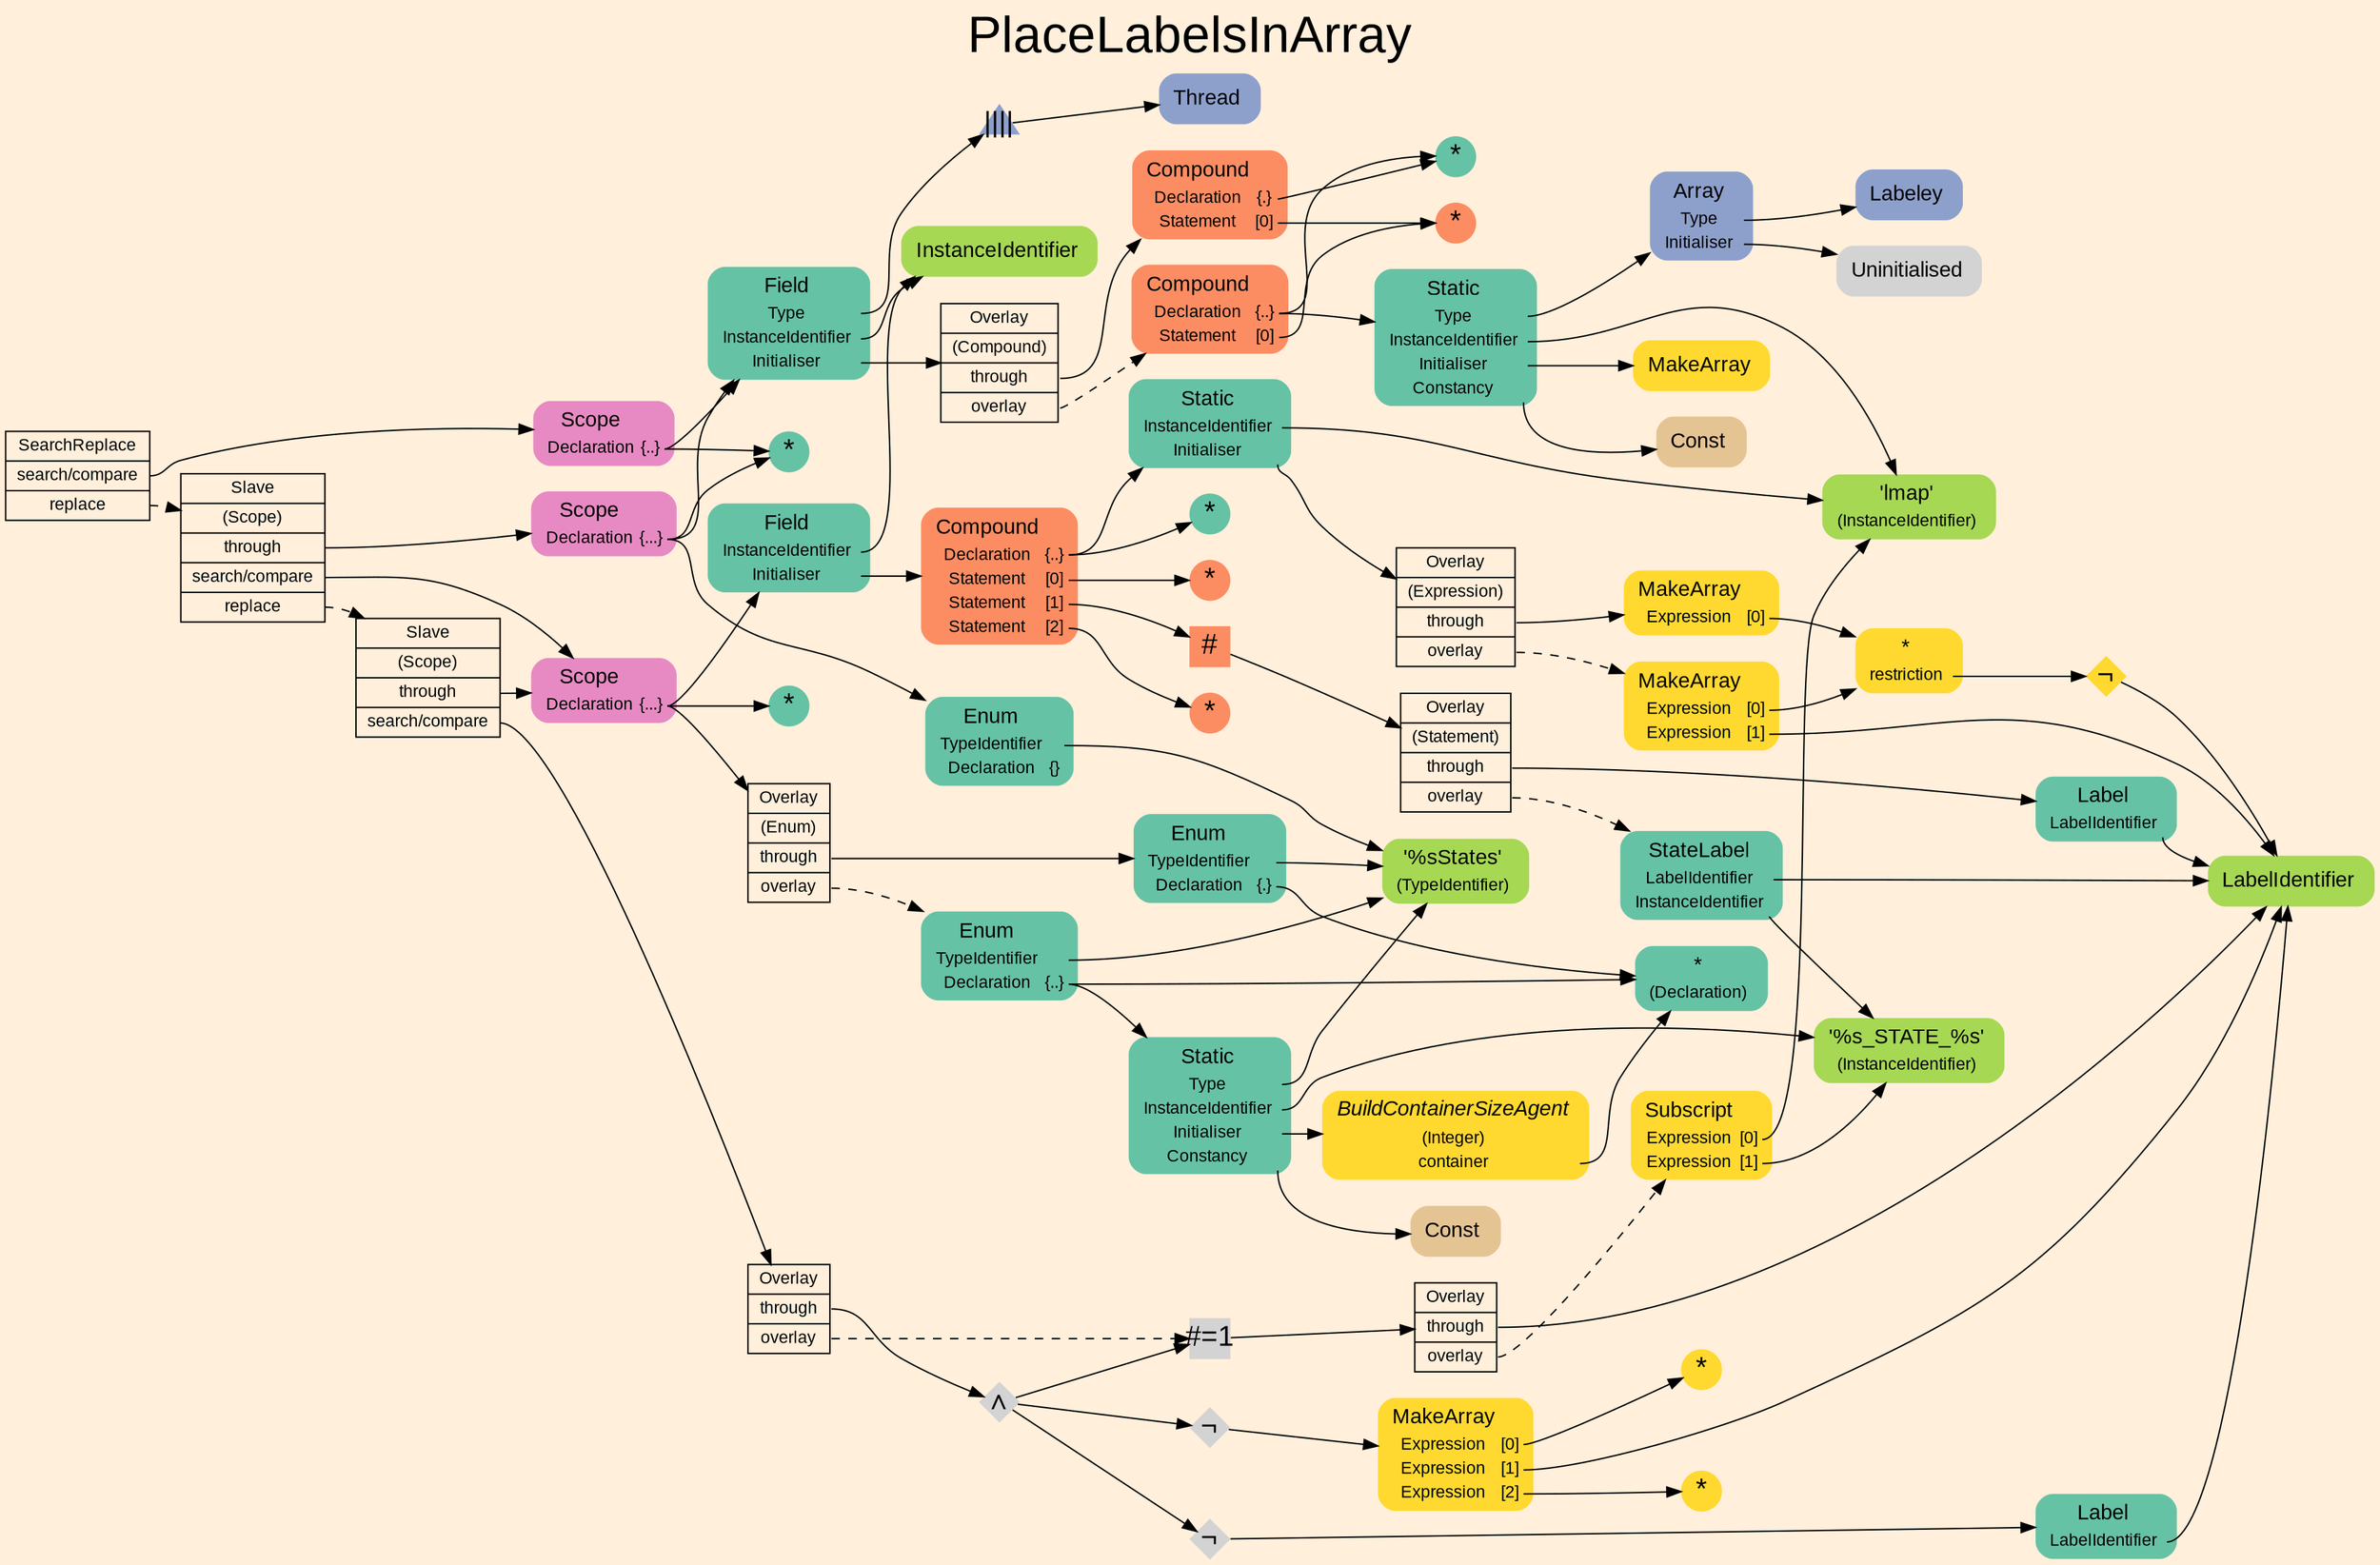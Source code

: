 digraph "PlaceLabelsInArray" {
label = "PlaceLabelsInArray"
labelloc = t
fontsize = "36"
graph [
    rankdir = "LR"
    ranksep = 0.3
    bgcolor = antiquewhite1
    color = black
    fontcolor = black
    fontname = "Arial"
];
node [
    fontname = "Arial"
];
edge [
    fontname = "Arial"
];

// -------------------- transformation figure --------------------
"CR#B-4-58" [
    // -------- block CR#B-4-58 ----------
    shape = "record"
    fillcolor = antiquewhite1
    label = "<fixed> SearchReplace | <port0> search/compare | <port1> replace"
    style = "filled"
    fontsize = "12"
    color = black
    fontcolor = black
];

"#B-2-1128" [
    // -------- block #B-2-1128 ----------
    shape = "plaintext"
    fillcolor = "/set28/4"
    label = <<TABLE BORDER="0" CELLBORDER="0" CELLSPACING="0">
     <TR><TD><FONT POINT-SIZE="15.0">Scope</FONT></TD><TD></TD></TR>
     <TR><TD>Declaration</TD><TD PORT="port0">{..}</TD></TR>
    </TABLE>>
    style = "rounded,filled"
    fontsize = "12"
];

"#B-2-1136" [
    // -------- block #B-2-1136 ----------
    shape = "circle"
    fillcolor = "/set28/1"
    label = <*>
    style = "filled"
    fontsize = "20"
    penwidth = 0.0
    fixedsize = true
    width = 0.4
    height = 0.4
];

"#B-2-1131" [
    // -------- block #B-2-1131 ----------
    shape = "plaintext"
    fillcolor = "/set28/1"
    label = <<TABLE BORDER="0" CELLBORDER="0" CELLSPACING="0">
     <TR><TD><FONT POINT-SIZE="15.0">Field</FONT></TD><TD></TD></TR>
     <TR><TD>Type</TD><TD PORT="port0"></TD></TR>
     <TR><TD>InstanceIdentifier</TD><TD PORT="port1"></TD></TR>
     <TR><TD>Initialiser</TD><TD PORT="port2"></TD></TR>
    </TABLE>>
    style = "rounded,filled"
    fontsize = "12"
];

"#B-2-1130" [
    // -------- block #B-2-1130 ----------
    shape = "triangle"
    fillcolor = "/set28/3"
    label = <||||>
    style = "filled"
    fontsize = "20"
    penwidth = 0.0
    fixedsize = true
    width = 0.4
    height = 0.4
];

"#B-2-1134" [
    // -------- block #B-2-1134 ----------
    shape = "plaintext"
    fillcolor = "/set28/3"
    label = <<TABLE BORDER="0" CELLBORDER="0" CELLSPACING="0">
     <TR><TD><FONT POINT-SIZE="15.0">Thread</FONT></TD><TD></TD></TR>
    </TABLE>>
    style = "rounded,filled"
    fontsize = "12"
];

"#B-2-1133" [
    // -------- block #B-2-1133 ----------
    shape = "plaintext"
    fillcolor = "/set28/5"
    label = <<TABLE BORDER="0" CELLBORDER="0" CELLSPACING="0">
     <TR><TD><FONT POINT-SIZE="15.0">InstanceIdentifier</FONT></TD><TD></TD></TR>
    </TABLE>>
    style = "rounded,filled"
    fontsize = "12"
];

"#B-2-1202" [
    // -------- block #B-2-1202 ----------
    shape = "record"
    fillcolor = antiquewhite1
    label = "<fixed> Overlay | <port0> (Compound) | <port1> through | <port2> overlay"
    style = "filled"
    fontsize = "12"
    color = black
    fontcolor = black
];

"#B-2-1199" [
    // -------- block #B-2-1199 ----------
    shape = "plaintext"
    fillcolor = "/set28/2"
    label = <<TABLE BORDER="0" CELLBORDER="0" CELLSPACING="0">
     <TR><TD><FONT POINT-SIZE="15.0">Compound</FONT></TD><TD></TD></TR>
     <TR><TD>Declaration</TD><TD PORT="port0">{.}</TD></TR>
     <TR><TD>Statement</TD><TD PORT="port1">[0]</TD></TR>
    </TABLE>>
    style = "rounded,filled"
    fontsize = "12"
];

"#B-2-1205" [
    // -------- block #B-2-1205 ----------
    shape = "circle"
    fillcolor = "/set28/1"
    label = <*>
    style = "filled"
    fontsize = "20"
    penwidth = 0.0
    fixedsize = true
    width = 0.4
    height = 0.4
];

"#B-2-1217" [
    // -------- block #B-2-1217 ----------
    shape = "circle"
    fillcolor = "/set28/2"
    label = <*>
    style = "filled"
    fontsize = "20"
    penwidth = 0.0
    fixedsize = true
    width = 0.4
    height = 0.4
];

"#B-2-1200" [
    // -------- block #B-2-1200 ----------
    shape = "plaintext"
    fillcolor = "/set28/2"
    label = <<TABLE BORDER="0" CELLBORDER="0" CELLSPACING="0">
     <TR><TD><FONT POINT-SIZE="15.0">Compound</FONT></TD><TD></TD></TR>
     <TR><TD>Declaration</TD><TD PORT="port0">{..}</TD></TR>
     <TR><TD>Statement</TD><TD PORT="port1">[0]</TD></TR>
    </TABLE>>
    style = "rounded,filled"
    fontsize = "12"
];

"#B-2-1186" [
    // -------- block #B-2-1186 ----------
    shape = "plaintext"
    fillcolor = "/set28/1"
    label = <<TABLE BORDER="0" CELLBORDER="0" CELLSPACING="0">
     <TR><TD><FONT POINT-SIZE="15.0">Static</FONT></TD><TD></TD></TR>
     <TR><TD>Type</TD><TD PORT="port0"></TD></TR>
     <TR><TD>InstanceIdentifier</TD><TD PORT="port1"></TD></TR>
     <TR><TD>Initialiser</TD><TD PORT="port2"></TD></TR>
     <TR><TD>Constancy</TD><TD PORT="port3"></TD></TR>
    </TABLE>>
    style = "rounded,filled"
    fontsize = "12"
];

"#B-2-1189" [
    // -------- block #B-2-1189 ----------
    shape = "plaintext"
    fillcolor = "/set28/3"
    label = <<TABLE BORDER="0" CELLBORDER="0" CELLSPACING="0">
     <TR><TD><FONT POINT-SIZE="15.0">Array</FONT></TD><TD></TD></TR>
     <TR><TD>Type</TD><TD PORT="port0"></TD></TR>
     <TR><TD>Initialiser</TD><TD PORT="port1"></TD></TR>
    </TABLE>>
    style = "rounded,filled"
    fontsize = "12"
];

"#B-2-1219" [
    // -------- block #B-2-1219 ----------
    shape = "plaintext"
    fillcolor = "/set28/3"
    label = <<TABLE BORDER="0" CELLBORDER="0" CELLSPACING="0">
     <TR><TD><FONT POINT-SIZE="15.0">Labeley</FONT></TD><TD></TD></TR>
    </TABLE>>
    style = "rounded,filled"
    fontsize = "12"
];

"#B-2-1220" [
    // -------- block #B-2-1220 ----------
    shape = "plaintext"
    label = <<TABLE BORDER="0" CELLBORDER="0" CELLSPACING="0">
     <TR><TD><FONT POINT-SIZE="15.0">Uninitialised</FONT></TD><TD></TD></TR>
    </TABLE>>
    style = "rounded,filled"
    fontsize = "12"
];

"#B-2-1188" [
    // -------- block #B-2-1188 ----------
    shape = "plaintext"
    fillcolor = "/set28/5"
    label = <<TABLE BORDER="0" CELLBORDER="0" CELLSPACING="0">
     <TR><TD><FONT POINT-SIZE="15.0">'lmap'</FONT></TD><TD></TD></TR>
     <TR><TD>(InstanceIdentifier)</TD><TD PORT="port0"></TD></TR>
    </TABLE>>
    style = "rounded,filled"
    fontsize = "12"
];

"#B-2-1190" [
    // -------- block #B-2-1190 ----------
    shape = "plaintext"
    fillcolor = "/set28/6"
    label = <<TABLE BORDER="0" CELLBORDER="0" CELLSPACING="0">
     <TR><TD><FONT POINT-SIZE="15.0">MakeArray</FONT></TD><TD></TD></TR>
    </TABLE>>
    style = "rounded,filled"
    fontsize = "12"
];

"#B-2-1218" [
    // -------- block #B-2-1218 ----------
    shape = "plaintext"
    fillcolor = "/set28/7"
    label = <<TABLE BORDER="0" CELLBORDER="0" CELLSPACING="0">
     <TR><TD><FONT POINT-SIZE="15.0">Const</FONT></TD><TD></TD></TR>
    </TABLE>>
    style = "rounded,filled"
    fontsize = "12"
];

"#B-2-1216" [
    // -------- block #B-2-1216 ----------
    shape = "record"
    fillcolor = antiquewhite1
    label = "<fixed> Slave | <port0> (Scope) | <port1> through | <port2> search/compare | <port3> replace"
    style = "filled"
    fontsize = "12"
    color = black
    fontcolor = black
];

"#B-2-1129" [
    // -------- block #B-2-1129 ----------
    shape = "plaintext"
    fillcolor = "/set28/4"
    label = <<TABLE BORDER="0" CELLBORDER="0" CELLSPACING="0">
     <TR><TD><FONT POINT-SIZE="15.0">Scope</FONT></TD><TD></TD></TR>
     <TR><TD>Declaration</TD><TD PORT="port0">{...}</TD></TR>
    </TABLE>>
    style = "rounded,filled"
    fontsize = "12"
];

"#B-2-1139" [
    // -------- block #B-2-1139 ----------
    shape = "plaintext"
    fillcolor = "/set28/1"
    label = <<TABLE BORDER="0" CELLBORDER="0" CELLSPACING="0">
     <TR><TD><FONT POINT-SIZE="15.0">Enum</FONT></TD><TD></TD></TR>
     <TR><TD>TypeIdentifier</TD><TD PORT="port0"></TD></TR>
     <TR><TD>Declaration</TD><TD PORT="port1">{}</TD></TR>
    </TABLE>>
    style = "rounded,filled"
    fontsize = "12"
];

"#B-2-1140" [
    // -------- block #B-2-1140 ----------
    shape = "plaintext"
    fillcolor = "/set28/5"
    label = <<TABLE BORDER="0" CELLBORDER="0" CELLSPACING="0">
     <TR><TD><FONT POINT-SIZE="15.0">'%sStates'</FONT></TD><TD></TD></TR>
     <TR><TD>(TypeIdentifier)</TD><TD PORT="port0"></TD></TR>
    </TABLE>>
    style = "rounded,filled"
    fontsize = "12"
];

"#B-2-1184" [
    // -------- block #B-2-1184 ----------
    shape = "plaintext"
    fillcolor = "/set28/4"
    label = <<TABLE BORDER="0" CELLBORDER="0" CELLSPACING="0">
     <TR><TD><FONT POINT-SIZE="15.0">Scope</FONT></TD><TD></TD></TR>
     <TR><TD>Declaration</TD><TD PORT="port0">{...}</TD></TR>
    </TABLE>>
    style = "rounded,filled"
    fontsize = "12"
];

"#B-2-1146" [
    // -------- block #B-2-1146 ----------
    shape = "circle"
    fillcolor = "/set28/1"
    label = <*>
    style = "filled"
    fontsize = "20"
    penwidth = 0.0
    fixedsize = true
    width = 0.4
    height = 0.4
];

"#B-2-1155" [
    // -------- block #B-2-1155 ----------
    shape = "record"
    fillcolor = antiquewhite1
    label = "<fixed> Overlay | <port0> (Enum) | <port1> through | <port2> overlay"
    style = "filled"
    fontsize = "12"
    color = black
    fontcolor = black
];

"#B-2-1156" [
    // -------- block #B-2-1156 ----------
    shape = "plaintext"
    fillcolor = "/set28/1"
    label = <<TABLE BORDER="0" CELLBORDER="0" CELLSPACING="0">
     <TR><TD><FONT POINT-SIZE="15.0">Enum</FONT></TD><TD></TD></TR>
     <TR><TD>TypeIdentifier</TD><TD PORT="port0"></TD></TR>
     <TR><TD>Declaration</TD><TD PORT="port1">{.}</TD></TR>
    </TABLE>>
    style = "rounded,filled"
    fontsize = "12"
];

"#B-2-1144" [
    // -------- block #B-2-1144 ----------
    shape = "plaintext"
    fillcolor = "/set28/1"
    label = <<TABLE BORDER="0" CELLBORDER="0" CELLSPACING="0">
     <TR><TD><FONT POINT-SIZE="15.0">*</FONT></TD><TD></TD></TR>
     <TR><TD>(Declaration)</TD><TD PORT="port0"></TD></TR>
    </TABLE>>
    style = "rounded,filled"
    fontsize = "12"
];

"#B-2-1157" [
    // -------- block #B-2-1157 ----------
    shape = "plaintext"
    fillcolor = "/set28/1"
    label = <<TABLE BORDER="0" CELLBORDER="0" CELLSPACING="0">
     <TR><TD><FONT POINT-SIZE="15.0">Enum</FONT></TD><TD></TD></TR>
     <TR><TD>TypeIdentifier</TD><TD PORT="port0"></TD></TR>
     <TR><TD>Declaration</TD><TD PORT="port1">{..}</TD></TR>
    </TABLE>>
    style = "rounded,filled"
    fontsize = "12"
];

"#B-2-1159" [
    // -------- block #B-2-1159 ----------
    shape = "plaintext"
    fillcolor = "/set28/1"
    label = <<TABLE BORDER="0" CELLBORDER="0" CELLSPACING="0">
     <TR><TD><FONT POINT-SIZE="15.0">Static</FONT></TD><TD></TD></TR>
     <TR><TD>Type</TD><TD PORT="port0"></TD></TR>
     <TR><TD>InstanceIdentifier</TD><TD PORT="port1"></TD></TR>
     <TR><TD>Initialiser</TD><TD PORT="port2"></TD></TR>
     <TR><TD>Constancy</TD><TD PORT="port3"></TD></TR>
    </TABLE>>
    style = "rounded,filled"
    fontsize = "12"
];

"#B-2-1160" [
    // -------- block #B-2-1160 ----------
    shape = "plaintext"
    fillcolor = "/set28/5"
    label = <<TABLE BORDER="0" CELLBORDER="0" CELLSPACING="0">
     <TR><TD><FONT POINT-SIZE="15.0">'%s_STATE_%s'</FONT></TD><TD></TD></TR>
     <TR><TD>(InstanceIdentifier)</TD><TD PORT="port0"></TD></TR>
    </TABLE>>
    style = "rounded,filled"
    fontsize = "12"
];

"#B-2-1163" [
    // -------- block #B-2-1163 ----------
    shape = "plaintext"
    fillcolor = "/set28/6"
    label = <<TABLE BORDER="0" CELLBORDER="0" CELLSPACING="0">
     <TR><TD><FONT POINT-SIZE="15.0"><I>BuildContainerSizeAgent</I></FONT></TD><TD></TD></TR>
     <TR><TD>(Integer)</TD><TD PORT="port0"></TD></TR>
     <TR><TD>container</TD><TD PORT="port1"></TD></TR>
    </TABLE>>
    style = "rounded,filled"
    fontsize = "12"
];

"#B-2-1215" [
    // -------- block #B-2-1215 ----------
    shape = "plaintext"
    fillcolor = "/set28/7"
    label = <<TABLE BORDER="0" CELLBORDER="0" CELLSPACING="0">
     <TR><TD><FONT POINT-SIZE="15.0">Const</FONT></TD><TD></TD></TR>
    </TABLE>>
    style = "rounded,filled"
    fontsize = "12"
];

"#B-2-1185" [
    // -------- block #B-2-1185 ----------
    shape = "plaintext"
    fillcolor = "/set28/1"
    label = <<TABLE BORDER="0" CELLBORDER="0" CELLSPACING="0">
     <TR><TD><FONT POINT-SIZE="15.0">Field</FONT></TD><TD></TD></TR>
     <TR><TD>InstanceIdentifier</TD><TD PORT="port0"></TD></TR>
     <TR><TD>Initialiser</TD><TD PORT="port1"></TD></TR>
    </TABLE>>
    style = "rounded,filled"
    fontsize = "12"
];

"#B-2-1201" [
    // -------- block #B-2-1201 ----------
    shape = "plaintext"
    fillcolor = "/set28/2"
    label = <<TABLE BORDER="0" CELLBORDER="0" CELLSPACING="0">
     <TR><TD><FONT POINT-SIZE="15.0">Compound</FONT></TD><TD></TD></TR>
     <TR><TD>Declaration</TD><TD PORT="port0">{..}</TD></TR>
     <TR><TD>Statement</TD><TD PORT="port1">[0]</TD></TR>
     <TR><TD>Statement</TD><TD PORT="port2">[1]</TD></TR>
     <TR><TD>Statement</TD><TD PORT="port3">[2]</TD></TR>
    </TABLE>>
    style = "rounded,filled"
    fontsize = "12"
];

"#B-2-1209" [
    // -------- block #B-2-1209 ----------
    shape = "circle"
    fillcolor = "/set28/1"
    label = <*>
    style = "filled"
    fontsize = "20"
    penwidth = 0.0
    fixedsize = true
    width = 0.4
    height = 0.4
];

"#B-2-1187" [
    // -------- block #B-2-1187 ----------
    shape = "plaintext"
    fillcolor = "/set28/1"
    label = <<TABLE BORDER="0" CELLBORDER="0" CELLSPACING="0">
     <TR><TD><FONT POINT-SIZE="15.0">Static</FONT></TD><TD></TD></TR>
     <TR><TD>InstanceIdentifier</TD><TD PORT="port0"></TD></TR>
     <TR><TD>Initialiser</TD><TD PORT="port1"></TD></TR>
    </TABLE>>
    style = "rounded,filled"
    fontsize = "12"
];

"#B-2-1194" [
    // -------- block #B-2-1194 ----------
    shape = "record"
    fillcolor = antiquewhite1
    label = "<fixed> Overlay | <port0> (Expression) | <port1> through | <port2> overlay"
    style = "filled"
    fontsize = "12"
    color = black
    fontcolor = black
];

"#B-2-1191" [
    // -------- block #B-2-1191 ----------
    shape = "plaintext"
    fillcolor = "/set28/6"
    label = <<TABLE BORDER="0" CELLBORDER="0" CELLSPACING="0">
     <TR><TD><FONT POINT-SIZE="15.0">MakeArray</FONT></TD><TD></TD></TR>
     <TR><TD>Expression</TD><TD PORT="port0">[0]</TD></TR>
    </TABLE>>
    style = "rounded,filled"
    fontsize = "12"
];

"#B-2-1196" [
    // -------- block #B-2-1196 ----------
    shape = "plaintext"
    fillcolor = "/set28/6"
    label = <<TABLE BORDER="0" CELLBORDER="0" CELLSPACING="0">
     <TR><TD><FONT POINT-SIZE="15.0">*</FONT></TD><TD></TD></TR>
     <TR><TD>restriction</TD><TD PORT="port0"></TD></TR>
    </TABLE>>
    style = "rounded,filled"
    fontsize = "12"
];

"#B-2-1197" [
    // -------- block #B-2-1197 ----------
    shape = "diamond"
    fillcolor = "/set28/6"
    label = <¬>
    style = "filled"
    fontsize = "20"
    penwidth = 0.0
    fixedsize = true
    width = 0.4
    height = 0.4
];

"#B-2-1164" [
    // -------- block #B-2-1164 ----------
    shape = "plaintext"
    fillcolor = "/set28/5"
    label = <<TABLE BORDER="0" CELLBORDER="0" CELLSPACING="0">
     <TR><TD><FONT POINT-SIZE="15.0">LabelIdentifier</FONT></TD><TD></TD></TR>
    </TABLE>>
    style = "rounded,filled"
    fontsize = "12"
];

"#B-2-1192" [
    // -------- block #B-2-1192 ----------
    shape = "plaintext"
    fillcolor = "/set28/6"
    label = <<TABLE BORDER="0" CELLBORDER="0" CELLSPACING="0">
     <TR><TD><FONT POINT-SIZE="15.0">MakeArray</FONT></TD><TD></TD></TR>
     <TR><TD>Expression</TD><TD PORT="port0">[0]</TD></TR>
     <TR><TD>Expression</TD><TD PORT="port1">[1]</TD></TR>
    </TABLE>>
    style = "rounded,filled"
    fontsize = "12"
];

"#B-2-1211" [
    // -------- block #B-2-1211 ----------
    shape = "circle"
    fillcolor = "/set28/2"
    label = <*>
    style = "filled"
    fontsize = "20"
    penwidth = 0.0
    fixedsize = true
    width = 0.4
    height = 0.4
];

"#B-2-1195" [
    // -------- block #B-2-1195 ----------
    shape = "square"
    fillcolor = "/set28/2"
    label = <#>
    style = "filled"
    fontsize = "20"
    penwidth = 0.0
    fixedsize = true
    width = 0.4
    height = 0.4
];

"#B-2-1203" [
    // -------- block #B-2-1203 ----------
    shape = "record"
    fillcolor = antiquewhite1
    label = "<fixed> Overlay | <port0> (Statement) | <port1> through | <port2> overlay"
    style = "filled"
    fontsize = "12"
    color = black
    fontcolor = black
];

"#B-2-1177" [
    // -------- block #B-2-1177 ----------
    shape = "plaintext"
    fillcolor = "/set28/1"
    label = <<TABLE BORDER="0" CELLBORDER="0" CELLSPACING="0">
     <TR><TD><FONT POINT-SIZE="15.0">Label</FONT></TD><TD></TD></TR>
     <TR><TD>LabelIdentifier</TD><TD PORT="port0"></TD></TR>
    </TABLE>>
    style = "rounded,filled"
    fontsize = "12"
];

"#B-2-1204" [
    // -------- block #B-2-1204 ----------
    shape = "plaintext"
    fillcolor = "/set28/1"
    label = <<TABLE BORDER="0" CELLBORDER="0" CELLSPACING="0">
     <TR><TD><FONT POINT-SIZE="15.0">StateLabel</FONT></TD><TD></TD></TR>
     <TR><TD>LabelIdentifier</TD><TD PORT="port0"></TD></TR>
     <TR><TD>InstanceIdentifier</TD><TD PORT="port1"></TD></TR>
    </TABLE>>
    style = "rounded,filled"
    fontsize = "12"
];

"#B-2-1210" [
    // -------- block #B-2-1210 ----------
    shape = "circle"
    fillcolor = "/set28/2"
    label = <*>
    style = "filled"
    fontsize = "20"
    penwidth = 0.0
    fixedsize = true
    width = 0.4
    height = 0.4
];

"#B-2-1208" [
    // -------- block #B-2-1208 ----------
    shape = "record"
    fillcolor = antiquewhite1
    label = "<fixed> Slave | <port0> (Scope) | <port1> through | <port2> search/compare"
    style = "filled"
    fontsize = "12"
    color = black
    fontcolor = black
];

"#B-2-1172" [
    // -------- block #B-2-1172 ----------
    shape = "record"
    fillcolor = antiquewhite1
    label = "<fixed> Overlay | <port0> through | <port1> overlay"
    style = "filled"
    fontsize = "12"
    color = black
    fontcolor = black
];

"#B-2-1167" [
    // -------- block #B-2-1167 ----------
    shape = "diamond"
    label = <∧>
    style = "filled"
    fontsize = "20"
    penwidth = 0.0
    fixedsize = true
    width = 0.4
    height = 0.4
];

"#B-2-1170" [
    // -------- block #B-2-1170 ----------
    shape = "square"
    label = <#=1>
    style = "filled"
    fontsize = "20"
    penwidth = 0.0
    fixedsize = true
    width = 0.4
    height = 0.4
];

"#B-2-1171" [
    // -------- block #B-2-1171 ----------
    shape = "record"
    fillcolor = antiquewhite1
    label = "<fixed> Overlay | <port0> through | <port1> overlay"
    style = "filled"
    fontsize = "12"
    color = black
    fontcolor = black
];

"#B-2-1198" [
    // -------- block #B-2-1198 ----------
    shape = "plaintext"
    fillcolor = "/set28/6"
    label = <<TABLE BORDER="0" CELLBORDER="0" CELLSPACING="0">
     <TR><TD><FONT POINT-SIZE="15.0">Subscript</FONT></TD><TD></TD></TR>
     <TR><TD>Expression</TD><TD PORT="port0">[0]</TD></TR>
     <TR><TD>Expression</TD><TD PORT="port1">[1]</TD></TR>
    </TABLE>>
    style = "rounded,filled"
    fontsize = "12"
];

"#B-2-1168" [
    // -------- block #B-2-1168 ----------
    shape = "diamond"
    label = <¬>
    style = "filled"
    fontsize = "20"
    penwidth = 0.0
    fixedsize = true
    width = 0.4
    height = 0.4
];

"#B-2-1193" [
    // -------- block #B-2-1193 ----------
    shape = "plaintext"
    fillcolor = "/set28/6"
    label = <<TABLE BORDER="0" CELLBORDER="0" CELLSPACING="0">
     <TR><TD><FONT POINT-SIZE="15.0">MakeArray</FONT></TD><TD></TD></TR>
     <TR><TD>Expression</TD><TD PORT="port0">[0]</TD></TR>
     <TR><TD>Expression</TD><TD PORT="port1">[1]</TD></TR>
     <TR><TD>Expression</TD><TD PORT="port2">[2]</TD></TR>
    </TABLE>>
    style = "rounded,filled"
    fontsize = "12"
];

"#B-2-1207" [
    // -------- block #B-2-1207 ----------
    shape = "circle"
    fillcolor = "/set28/6"
    label = <*>
    style = "filled"
    fontsize = "20"
    penwidth = 0.0
    fixedsize = true
    width = 0.4
    height = 0.4
];

"#B-2-1206" [
    // -------- block #B-2-1206 ----------
    shape = "circle"
    fillcolor = "/set28/6"
    label = <*>
    style = "filled"
    fontsize = "20"
    penwidth = 0.0
    fixedsize = true
    width = 0.4
    height = 0.4
];

"#B-2-1169" [
    // -------- block #B-2-1169 ----------
    shape = "diamond"
    label = <¬>
    style = "filled"
    fontsize = "20"
    penwidth = 0.0
    fixedsize = true
    width = 0.4
    height = 0.4
];

"#B-2-1174" [
    // -------- block #B-2-1174 ----------
    shape = "plaintext"
    fillcolor = "/set28/1"
    label = <<TABLE BORDER="0" CELLBORDER="0" CELLSPACING="0">
     <TR><TD><FONT POINT-SIZE="15.0">Label</FONT></TD><TD></TD></TR>
     <TR><TD>LabelIdentifier</TD><TD PORT="port0"></TD></TR>
    </TABLE>>
    style = "rounded,filled"
    fontsize = "12"
];

"CR#B-4-58":port0 -> "#B-2-1128" [
    color = black
    fontcolor = black
];

"CR#B-4-58":port1 -> "#B-2-1216" [
    style="dashed"
    color = black
    fontcolor = black
];

"#B-2-1128":port0 -> "#B-2-1136" [
    color = black
    fontcolor = black
];

"#B-2-1128":port0 -> "#B-2-1131" [
    color = black
    fontcolor = black
];

"#B-2-1131":port0 -> "#B-2-1130" [
    color = black
    fontcolor = black
];

"#B-2-1131":port1 -> "#B-2-1133" [
    color = black
    fontcolor = black
];

"#B-2-1131":port2 -> "#B-2-1202" [
    color = black
    fontcolor = black
];

"#B-2-1130" -> "#B-2-1134" [
    color = black
    fontcolor = black
];

"#B-2-1202":port1 -> "#B-2-1199" [
    color = black
    fontcolor = black
];

"#B-2-1202":port2 -> "#B-2-1200" [
    style="dashed"
    color = black
    fontcolor = black
];

"#B-2-1199":port0 -> "#B-2-1205" [
    color = black
    fontcolor = black
];

"#B-2-1199":port1 -> "#B-2-1217" [
    color = black
    fontcolor = black
];

"#B-2-1200":port0 -> "#B-2-1205" [
    color = black
    fontcolor = black
];

"#B-2-1200":port0 -> "#B-2-1186" [
    color = black
    fontcolor = black
];

"#B-2-1200":port1 -> "#B-2-1217" [
    color = black
    fontcolor = black
];

"#B-2-1186":port0 -> "#B-2-1189" [
    color = black
    fontcolor = black
];

"#B-2-1186":port1 -> "#B-2-1188" [
    color = black
    fontcolor = black
];

"#B-2-1186":port2 -> "#B-2-1190" [
    color = black
    fontcolor = black
];

"#B-2-1186":port3 -> "#B-2-1218" [
    color = black
    fontcolor = black
];

"#B-2-1189":port0 -> "#B-2-1219" [
    color = black
    fontcolor = black
];

"#B-2-1189":port1 -> "#B-2-1220" [
    color = black
    fontcolor = black
];

"#B-2-1216":port1 -> "#B-2-1129" [
    color = black
    fontcolor = black
];

"#B-2-1216":port2 -> "#B-2-1184" [
    color = black
    fontcolor = black
];

"#B-2-1216":port3 -> "#B-2-1208" [
    style="dashed"
    color = black
    fontcolor = black
];

"#B-2-1129":port0 -> "#B-2-1136" [
    color = black
    fontcolor = black
];

"#B-2-1129":port0 -> "#B-2-1131" [
    color = black
    fontcolor = black
];

"#B-2-1129":port0 -> "#B-2-1139" [
    color = black
    fontcolor = black
];

"#B-2-1139":port0 -> "#B-2-1140" [
    color = black
    fontcolor = black
];

"#B-2-1184":port0 -> "#B-2-1146" [
    color = black
    fontcolor = black
];

"#B-2-1184":port0 -> "#B-2-1155" [
    color = black
    fontcolor = black
];

"#B-2-1184":port0 -> "#B-2-1185" [
    color = black
    fontcolor = black
];

"#B-2-1155":port1 -> "#B-2-1156" [
    color = black
    fontcolor = black
];

"#B-2-1155":port2 -> "#B-2-1157" [
    style="dashed"
    color = black
    fontcolor = black
];

"#B-2-1156":port0 -> "#B-2-1140" [
    color = black
    fontcolor = black
];

"#B-2-1156":port1 -> "#B-2-1144" [
    color = black
    fontcolor = black
];

"#B-2-1157":port0 -> "#B-2-1140" [
    color = black
    fontcolor = black
];

"#B-2-1157":port1 -> "#B-2-1144" [
    color = black
    fontcolor = black
];

"#B-2-1157":port1 -> "#B-2-1159" [
    color = black
    fontcolor = black
];

"#B-2-1159":port0 -> "#B-2-1140" [
    color = black
    fontcolor = black
];

"#B-2-1159":port1 -> "#B-2-1160" [
    color = black
    fontcolor = black
];

"#B-2-1159":port2 -> "#B-2-1163" [
    color = black
    fontcolor = black
];

"#B-2-1159":port3 -> "#B-2-1215" [
    color = black
    fontcolor = black
];

"#B-2-1163":port1 -> "#B-2-1144" [
    color = black
    fontcolor = black
];

"#B-2-1185":port0 -> "#B-2-1133" [
    color = black
    fontcolor = black
];

"#B-2-1185":port1 -> "#B-2-1201" [
    color = black
    fontcolor = black
];

"#B-2-1201":port0 -> "#B-2-1209" [
    color = black
    fontcolor = black
];

"#B-2-1201":port0 -> "#B-2-1187" [
    color = black
    fontcolor = black
];

"#B-2-1201":port1 -> "#B-2-1211" [
    color = black
    fontcolor = black
];

"#B-2-1201":port2 -> "#B-2-1195" [
    color = black
    fontcolor = black
];

"#B-2-1201":port3 -> "#B-2-1210" [
    color = black
    fontcolor = black
];

"#B-2-1187":port0 -> "#B-2-1188" [
    color = black
    fontcolor = black
];

"#B-2-1187":port1 -> "#B-2-1194" [
    color = black
    fontcolor = black
];

"#B-2-1194":port1 -> "#B-2-1191" [
    color = black
    fontcolor = black
];

"#B-2-1194":port2 -> "#B-2-1192" [
    style="dashed"
    color = black
    fontcolor = black
];

"#B-2-1191":port0 -> "#B-2-1196" [
    color = black
    fontcolor = black
];

"#B-2-1196":port0 -> "#B-2-1197" [
    color = black
    fontcolor = black
];

"#B-2-1197" -> "#B-2-1164" [
    color = black
    fontcolor = black
];

"#B-2-1192":port0 -> "#B-2-1196" [
    color = black
    fontcolor = black
];

"#B-2-1192":port1 -> "#B-2-1164" [
    color = black
    fontcolor = black
];

"#B-2-1195" -> "#B-2-1203" [
    color = black
    fontcolor = black
];

"#B-2-1203":port1 -> "#B-2-1177" [
    color = black
    fontcolor = black
];

"#B-2-1203":port2 -> "#B-2-1204" [
    style="dashed"
    color = black
    fontcolor = black
];

"#B-2-1177":port0 -> "#B-2-1164" [
    color = black
    fontcolor = black
];

"#B-2-1204":port0 -> "#B-2-1164" [
    color = black
    fontcolor = black
];

"#B-2-1204":port1 -> "#B-2-1160" [
    color = black
    fontcolor = black
];

"#B-2-1208":port1 -> "#B-2-1184" [
    color = black
    fontcolor = black
];

"#B-2-1208":port2 -> "#B-2-1172" [
    color = black
    fontcolor = black
];

"#B-2-1172":port0 -> "#B-2-1167" [
    color = black
    fontcolor = black
];

"#B-2-1172":port1 -> "#B-2-1170" [
    style="dashed"
    color = black
    fontcolor = black
];

"#B-2-1167" -> "#B-2-1170" [
    color = black
    fontcolor = black
];

"#B-2-1167" -> "#B-2-1168" [
    color = black
    fontcolor = black
];

"#B-2-1167" -> "#B-2-1169" [
    color = black
    fontcolor = black
];

"#B-2-1170" -> "#B-2-1171" [
    color = black
    fontcolor = black
];

"#B-2-1171":port0 -> "#B-2-1164" [
    color = black
    fontcolor = black
];

"#B-2-1171":port1 -> "#B-2-1198" [
    style="dashed"
    color = black
    fontcolor = black
];

"#B-2-1198":port0 -> "#B-2-1188" [
    color = black
    fontcolor = black
];

"#B-2-1198":port1 -> "#B-2-1160" [
    color = black
    fontcolor = black
];

"#B-2-1168" -> "#B-2-1193" [
    color = black
    fontcolor = black
];

"#B-2-1193":port0 -> "#B-2-1207" [
    color = black
    fontcolor = black
];

"#B-2-1193":port1 -> "#B-2-1164" [
    color = black
    fontcolor = black
];

"#B-2-1193":port2 -> "#B-2-1206" [
    color = black
    fontcolor = black
];

"#B-2-1169" -> "#B-2-1174" [
    color = black
    fontcolor = black
];

"#B-2-1174":port0 -> "#B-2-1164" [
    color = black
    fontcolor = black
];


}
